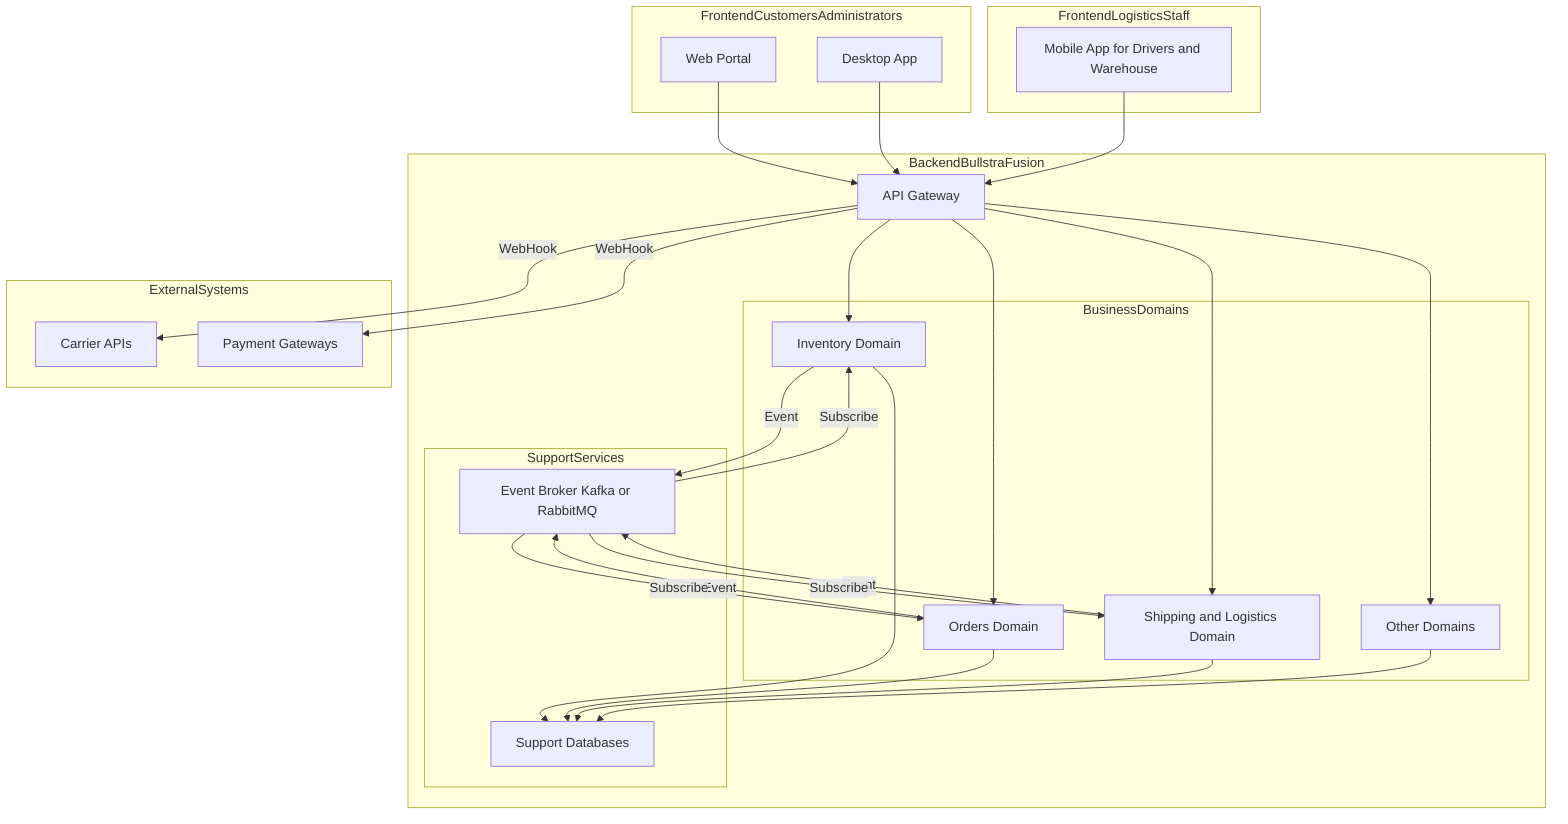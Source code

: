 graph TD
  subgraph FrontendCustomersAdministrators
    WebPortal[Web Portal]
    DesktopApp[Desktop App]
  end

  subgraph FrontendLogisticsStaff
    MobileApp[Mobile App for Drivers and Warehouse]
  end

  subgraph BackendBullstraFusion
    API_Gateway[API Gateway]

    subgraph BusinessDomains
      Inventory[Inventory Domain]
      Orders[Orders Domain]
      Logistics[Shipping and Logistics Domain]
      Others[Other Domains]
    end

    subgraph SupportServices
      EventBroker[Event Broker Kafka or RabbitMQ]
      DBSupport[Support Databases]
    end
  end

  subgraph ExternalSystems
    Carriers[Carrier APIs]
    PaymentGateways[Payment Gateways]
  end

  WebPortal --> API_Gateway
  DesktopApp --> API_Gateway
  MobileApp --> API_Gateway

  API_Gateway --> Inventory
  API_Gateway --> Orders
  API_Gateway --> Logistics
  API_Gateway --> Others

  Inventory -->|Event| EventBroker
  Orders -->|Event| EventBroker
  Logistics -->|Event| EventBroker

  EventBroker -->|Subscribe| Inventory
  EventBroker -->|Subscribe| Orders
  EventBroker -->|Subscribe| Logistics

  API_Gateway -->|WebHook| Carriers
  API_Gateway -->|WebHook| PaymentGateways

  Inventory --> DBSupport
  Orders --> DBSupport
  Logistics --> DBSupport
  Others --> DBSupport